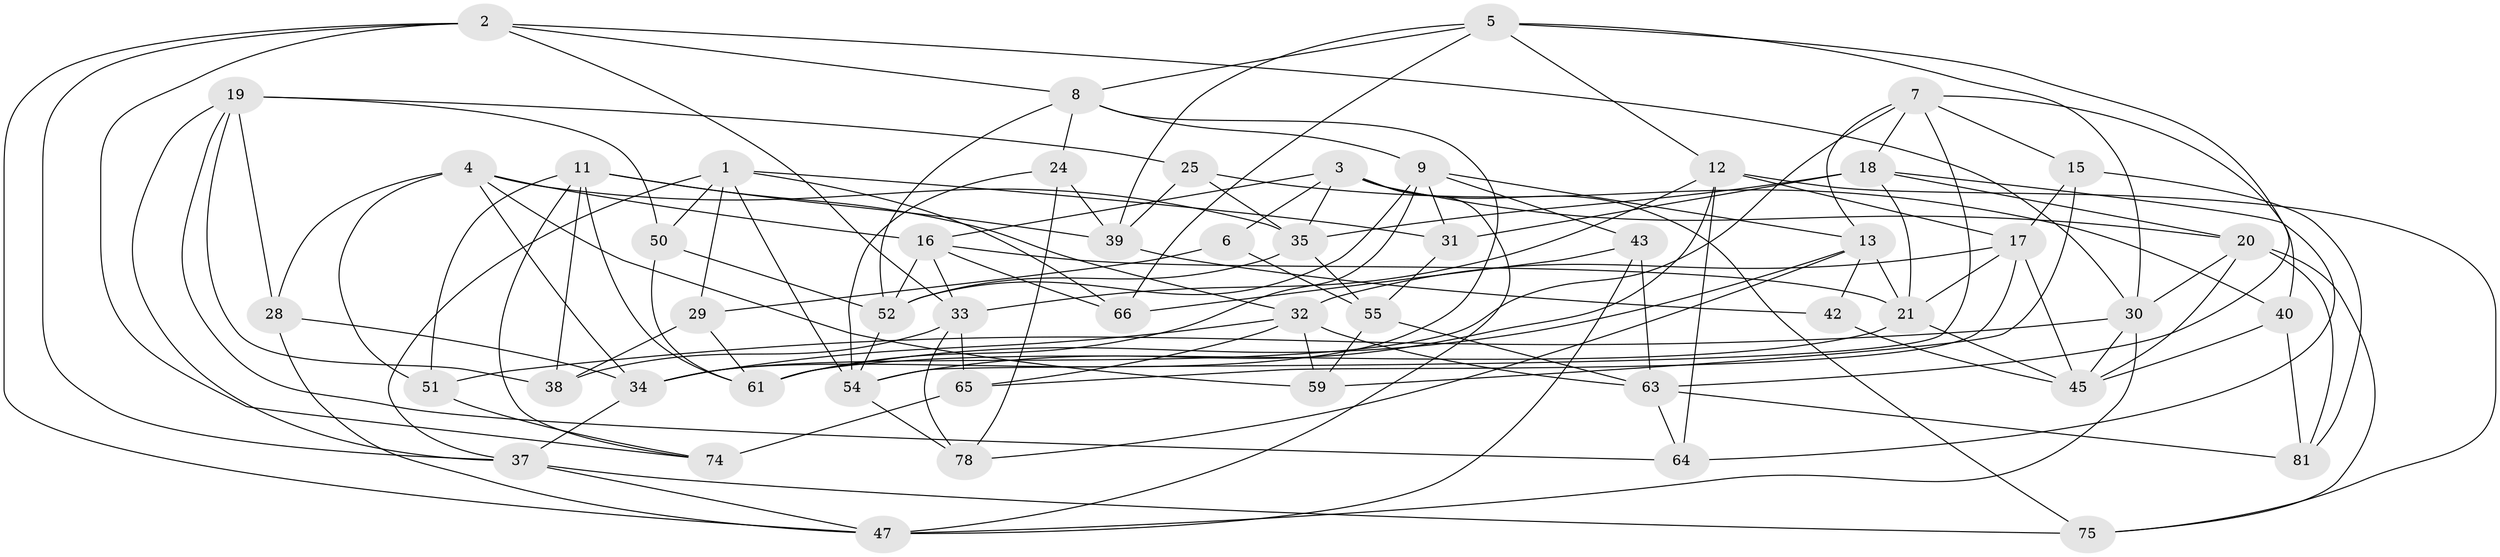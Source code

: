 // original degree distribution, {4: 1.0}
// Generated by graph-tools (version 1.1) at 2025/42/03/06/25 10:42:23]
// undirected, 52 vertices, 133 edges
graph export_dot {
graph [start="1"]
  node [color=gray90,style=filled];
  1 [super="+60"];
  2 [super="+70"];
  3 [super="+41"];
  4 [super="+36"];
  5 [super="+14"];
  6;
  7 [super="+71"];
  8 [super="+44"];
  9 [super="+10"];
  11 [super="+85"];
  12 [super="+76"];
  13 [super="+62"];
  15;
  16 [super="+23"];
  17 [super="+67"];
  18 [super="+22"];
  19 [super="+26"];
  20 [super="+27"];
  21 [super="+48"];
  24;
  25;
  28;
  29;
  30 [super="+83"];
  31;
  32 [super="+79"];
  33 [super="+53"];
  34 [super="+68"];
  35 [super="+72"];
  37 [super="+58"];
  38;
  39 [super="+49"];
  40;
  42;
  43;
  45 [super="+46"];
  47 [super="+77"];
  50;
  51;
  52 [super="+56"];
  54 [super="+80"];
  55 [super="+57"];
  59;
  61 [super="+73"];
  63 [super="+82"];
  64;
  65 [super="+69"];
  66;
  74 [super="+84"];
  75;
  78;
  81;
  1 -- 66;
  1 -- 31;
  1 -- 37;
  1 -- 50;
  1 -- 29;
  1 -- 54;
  2 -- 30;
  2 -- 8;
  2 -- 74;
  2 -- 33;
  2 -- 37;
  2 -- 47;
  3 -- 6;
  3 -- 47;
  3 -- 20;
  3 -- 16;
  3 -- 35;
  3 -- 75;
  4 -- 35;
  4 -- 16;
  4 -- 59;
  4 -- 51;
  4 -- 28;
  4 -- 34;
  5 -- 39;
  5 -- 30;
  5 -- 63;
  5 -- 8;
  5 -- 66;
  5 -- 12;
  6 -- 29;
  6 -- 55 [weight=2];
  7 -- 18;
  7 -- 13;
  7 -- 15;
  7 -- 40;
  7 -- 54;
  7 -- 34;
  8 -- 24;
  8 -- 9;
  8 -- 52;
  8 -- 34;
  9 -- 43;
  9 -- 13;
  9 -- 52;
  9 -- 61;
  9 -- 31;
  11 -- 74;
  11 -- 32;
  11 -- 39;
  11 -- 51;
  11 -- 38;
  11 -- 61;
  12 -- 54;
  12 -- 64;
  12 -- 75;
  12 -- 33;
  12 -- 17;
  13 -- 21;
  13 -- 42;
  13 -- 78;
  13 -- 61;
  15 -- 59;
  15 -- 81;
  15 -- 17;
  16 -- 52;
  16 -- 66;
  16 -- 33;
  16 -- 21;
  17 -- 65;
  17 -- 45;
  17 -- 32;
  17 -- 21;
  18 -- 31;
  18 -- 20;
  18 -- 64;
  18 -- 21;
  18 -- 35;
  19 -- 50;
  19 -- 38;
  19 -- 64;
  19 -- 25;
  19 -- 28;
  19 -- 37;
  20 -- 30;
  20 -- 75;
  20 -- 81;
  20 -- 45;
  21 -- 61;
  21 -- 45;
  24 -- 78;
  24 -- 54;
  24 -- 39;
  25 -- 35;
  25 -- 40;
  25 -- 39;
  28 -- 34;
  28 -- 47;
  29 -- 61;
  29 -- 38;
  30 -- 51;
  30 -- 47;
  30 -- 45;
  31 -- 55;
  32 -- 59;
  32 -- 65;
  32 -- 34;
  32 -- 63;
  33 -- 38;
  33 -- 78;
  33 -- 65;
  34 -- 37;
  35 -- 52;
  35 -- 55;
  37 -- 47;
  37 -- 75;
  39 -- 42 [weight=2];
  40 -- 45;
  40 -- 81;
  42 -- 45;
  43 -- 66;
  43 -- 47;
  43 -- 63;
  50 -- 61;
  50 -- 52;
  51 -- 74;
  52 -- 54;
  54 -- 78;
  55 -- 59;
  55 -- 63;
  63 -- 81;
  63 -- 64;
  65 -- 74 [weight=3];
}

